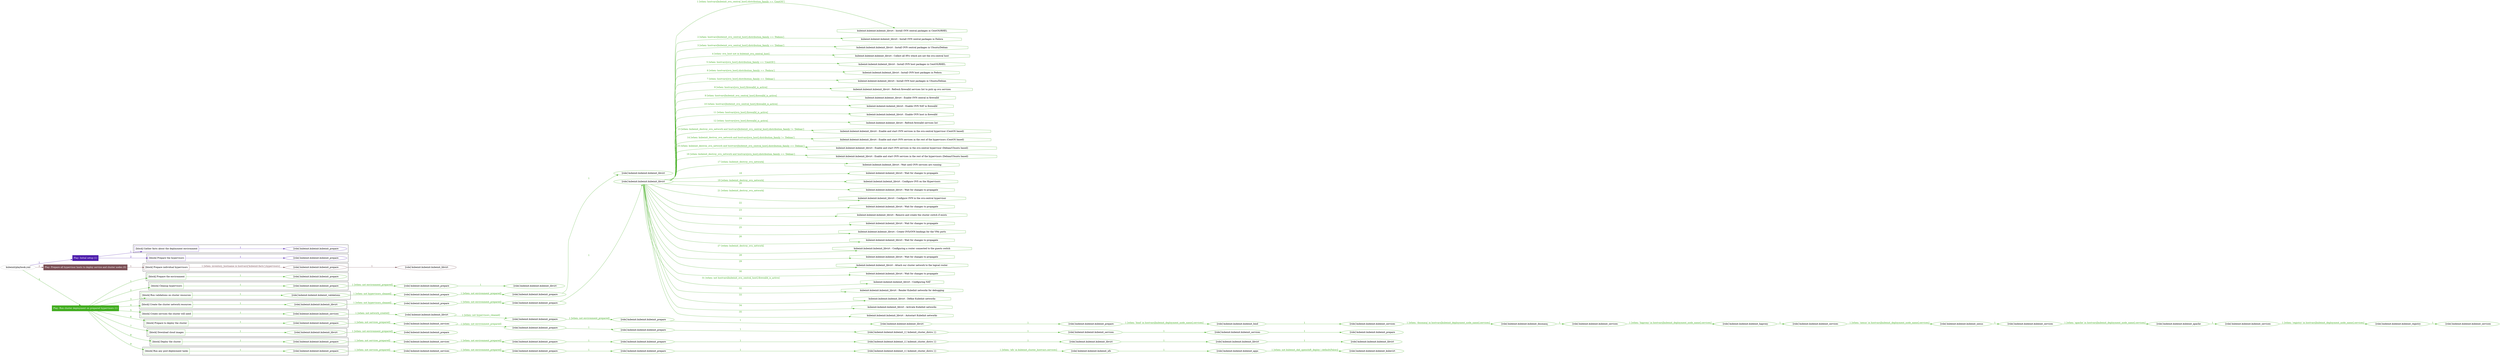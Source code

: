 digraph {
	graph [concentrate=true ordering=in rankdir=LR ratio=fill]
	edge [esep=5 sep=10]
	"kubeinit/playbook.yml" [id=root_node style=dotted]
	play_58e0f7f9 [label="Play: Initial setup (1)" color="#4f1fad" fontcolor="#ffffff" id=play_58e0f7f9 shape=box style=filled tooltip=localhost]
	"kubeinit/playbook.yml" -> play_58e0f7f9 [label="1 " color="#4f1fad" fontcolor="#4f1fad" id=edge_343c0558 labeltooltip="1 " tooltip="1 "]
	subgraph "kubeinit.kubeinit.kubeinit_prepare" {
		role_308b2959 [label="[role] kubeinit.kubeinit.kubeinit_prepare" color="#4f1fad" id=role_308b2959 tooltip="kubeinit.kubeinit.kubeinit_prepare"]
	}
	subgraph "kubeinit.kubeinit.kubeinit_prepare" {
		role_55b733e4 [label="[role] kubeinit.kubeinit.kubeinit_prepare" color="#4f1fad" id=role_55b733e4 tooltip="kubeinit.kubeinit.kubeinit_prepare"]
	}
	subgraph "Play: Initial setup (1)" {
		play_58e0f7f9 -> block_922cfc23 [label=1 color="#4f1fad" fontcolor="#4f1fad" id=edge_b8af3347 labeltooltip=1 tooltip=1]
		subgraph cluster_block_922cfc23 {
			block_922cfc23 [label="[block] Gather facts about the deployment environment" color="#4f1fad" id=block_922cfc23 labeltooltip="Gather facts about the deployment environment" shape=box tooltip="Gather facts about the deployment environment"]
			block_922cfc23 -> role_308b2959 [label="1 " color="#4f1fad" fontcolor="#4f1fad" id=edge_fdf98987 labeltooltip="1 " tooltip="1 "]
		}
		play_58e0f7f9 -> block_7ae44736 [label=2 color="#4f1fad" fontcolor="#4f1fad" id=edge_08e13beb labeltooltip=2 tooltip=2]
		subgraph cluster_block_7ae44736 {
			block_7ae44736 [label="[block] Prepare the hypervisors" color="#4f1fad" id=block_7ae44736 labeltooltip="Prepare the hypervisors" shape=box tooltip="Prepare the hypervisors"]
			block_7ae44736 -> role_55b733e4 [label="1 " color="#4f1fad" fontcolor="#4f1fad" id=edge_d8be09b0 labeltooltip="1 " tooltip="1 "]
		}
	}
	play_06e004c2 [label="Play: Prepare all hypervisor hosts to deploy service and cluster nodes (0)" color="#7c5056" fontcolor="#ffffff" id=play_06e004c2 shape=box style=filled tooltip="Play: Prepare all hypervisor hosts to deploy service and cluster nodes (0)"]
	"kubeinit/playbook.yml" -> play_06e004c2 [label="2 " color="#7c5056" fontcolor="#7c5056" id=edge_028a04b8 labeltooltip="2 " tooltip="2 "]
	subgraph "kubeinit.kubeinit.kubeinit_libvirt" {
		role_1824f7df [label="[role] kubeinit.kubeinit.kubeinit_libvirt" color="#7c5056" id=role_1824f7df tooltip="kubeinit.kubeinit.kubeinit_libvirt"]
	}
	subgraph "kubeinit.kubeinit.kubeinit_prepare" {
		role_82d2e7c2 [label="[role] kubeinit.kubeinit.kubeinit_prepare" color="#7c5056" id=role_82d2e7c2 tooltip="kubeinit.kubeinit.kubeinit_prepare"]
		role_82d2e7c2 -> role_1824f7df [label="1 " color="#7c5056" fontcolor="#7c5056" id=edge_7b58129d labeltooltip="1 " tooltip="1 "]
	}
	subgraph "Play: Prepare all hypervisor hosts to deploy service and cluster nodes (0)" {
		play_06e004c2 -> block_306108a2 [label=1 color="#7c5056" fontcolor="#7c5056" id=edge_a36c397c labeltooltip=1 tooltip=1]
		subgraph cluster_block_306108a2 {
			block_306108a2 [label="[block] Prepare individual hypervisors" color="#7c5056" id=block_306108a2 labeltooltip="Prepare individual hypervisors" shape=box tooltip="Prepare individual hypervisors"]
			block_306108a2 -> role_82d2e7c2 [label="1 [when: inventory_hostname in hostvars['kubeinit-facts'].hypervisors]" color="#7c5056" fontcolor="#7c5056" id=edge_4acfa9f0 labeltooltip="1 [when: inventory_hostname in hostvars['kubeinit-facts'].hypervisors]" tooltip="1 [when: inventory_hostname in hostvars['kubeinit-facts'].hypervisors]"]
		}
	}
	play_f2d92bb9 [label="Play: Run cluster deployment on prepared hypervisors (1)" color="#41ad1f" fontcolor="#ffffff" id=play_f2d92bb9 shape=box style=filled tooltip=localhost]
	"kubeinit/playbook.yml" -> play_f2d92bb9 [label="3 " color="#41ad1f" fontcolor="#41ad1f" id=edge_869463be labeltooltip="3 " tooltip="3 "]
	subgraph "kubeinit.kubeinit.kubeinit_prepare" {
		role_f6a52350 [label="[role] kubeinit.kubeinit.kubeinit_prepare" color="#41ad1f" id=role_f6a52350 tooltip="kubeinit.kubeinit.kubeinit_prepare"]
	}
	subgraph "kubeinit.kubeinit.kubeinit_libvirt" {
		role_f33b695d [label="[role] kubeinit.kubeinit.kubeinit_libvirt" color="#41ad1f" id=role_f33b695d tooltip="kubeinit.kubeinit.kubeinit_libvirt"]
	}
	subgraph "kubeinit.kubeinit.kubeinit_prepare" {
		role_274d7c47 [label="[role] kubeinit.kubeinit.kubeinit_prepare" color="#41ad1f" id=role_274d7c47 tooltip="kubeinit.kubeinit.kubeinit_prepare"]
		role_274d7c47 -> role_f33b695d [label="1 " color="#41ad1f" fontcolor="#41ad1f" id=edge_9515ed69 labeltooltip="1 " tooltip="1 "]
	}
	subgraph "kubeinit.kubeinit.kubeinit_prepare" {
		role_55a9172d [label="[role] kubeinit.kubeinit.kubeinit_prepare" color="#41ad1f" id=role_55a9172d tooltip="kubeinit.kubeinit.kubeinit_prepare"]
		role_55a9172d -> role_274d7c47 [label="1 [when: not environment_prepared]" color="#41ad1f" fontcolor="#41ad1f" id=edge_8b97a7e3 labeltooltip="1 [when: not environment_prepared]" tooltip="1 [when: not environment_prepared]"]
	}
	subgraph "kubeinit.kubeinit.kubeinit_libvirt" {
		role_116bd236 [label="[role] kubeinit.kubeinit.kubeinit_libvirt" color="#41ad1f" id=role_116bd236 tooltip="kubeinit.kubeinit.kubeinit_libvirt"]
	}
	subgraph "kubeinit.kubeinit.kubeinit_prepare" {
		role_fa1d78cd [label="[role] kubeinit.kubeinit.kubeinit_prepare" color="#41ad1f" id=role_fa1d78cd tooltip="kubeinit.kubeinit.kubeinit_prepare"]
		role_fa1d78cd -> role_116bd236 [label="1 " color="#41ad1f" fontcolor="#41ad1f" id=edge_d7941a27 labeltooltip="1 " tooltip="1 "]
	}
	subgraph "kubeinit.kubeinit.kubeinit_prepare" {
		role_8577173a [label="[role] kubeinit.kubeinit.kubeinit_prepare" color="#41ad1f" id=role_8577173a tooltip="kubeinit.kubeinit.kubeinit_prepare"]
		role_8577173a -> role_fa1d78cd [label="1 [when: not environment_prepared]" color="#41ad1f" fontcolor="#41ad1f" id=edge_a4c3245d labeltooltip="1 [when: not environment_prepared]" tooltip="1 [when: not environment_prepared]"]
	}
	subgraph "kubeinit.kubeinit.kubeinit_validations" {
		role_07c0ef82 [label="[role] kubeinit.kubeinit.kubeinit_validations" color="#41ad1f" id=role_07c0ef82 tooltip="kubeinit.kubeinit.kubeinit_validations"]
		role_07c0ef82 -> role_8577173a [label="1 [when: not hypervisors_cleaned]" color="#41ad1f" fontcolor="#41ad1f" id=edge_0e6fc0a2 labeltooltip="1 [when: not hypervisors_cleaned]" tooltip="1 [when: not hypervisors_cleaned]"]
	}
	subgraph "kubeinit.kubeinit.kubeinit_libvirt" {
		role_9f949f05 [label="[role] kubeinit.kubeinit.kubeinit_libvirt" color="#41ad1f" id=role_9f949f05 tooltip="kubeinit.kubeinit.kubeinit_libvirt"]
		task_8055f765 [label="kubeinit.kubeinit.kubeinit_libvirt : Install OVN central packages in CentOS/RHEL" color="#41ad1f" id=task_8055f765 shape=octagon tooltip="kubeinit.kubeinit.kubeinit_libvirt : Install OVN central packages in CentOS/RHEL"]
		role_9f949f05 -> task_8055f765 [label="1 [when: hostvars[kubeinit_ovn_central_host].distribution_family == 'CentOS']" color="#41ad1f" fontcolor="#41ad1f" id=edge_81449a9f labeltooltip="1 [when: hostvars[kubeinit_ovn_central_host].distribution_family == 'CentOS']" tooltip="1 [when: hostvars[kubeinit_ovn_central_host].distribution_family == 'CentOS']"]
		task_92a8c23f [label="kubeinit.kubeinit.kubeinit_libvirt : Install OVN central packages in Fedora" color="#41ad1f" id=task_92a8c23f shape=octagon tooltip="kubeinit.kubeinit.kubeinit_libvirt : Install OVN central packages in Fedora"]
		role_9f949f05 -> task_92a8c23f [label="2 [when: hostvars[kubeinit_ovn_central_host].distribution_family == 'Fedora']" color="#41ad1f" fontcolor="#41ad1f" id=edge_a1de557b labeltooltip="2 [when: hostvars[kubeinit_ovn_central_host].distribution_family == 'Fedora']" tooltip="2 [when: hostvars[kubeinit_ovn_central_host].distribution_family == 'Fedora']"]
		task_68c53f91 [label="kubeinit.kubeinit.kubeinit_libvirt : Install OVN central packages in Ubuntu/Debian" color="#41ad1f" id=task_68c53f91 shape=octagon tooltip="kubeinit.kubeinit.kubeinit_libvirt : Install OVN central packages in Ubuntu/Debian"]
		role_9f949f05 -> task_68c53f91 [label="3 [when: hostvars[kubeinit_ovn_central_host].distribution_family == 'Debian']" color="#41ad1f" fontcolor="#41ad1f" id=edge_c1f85c06 labeltooltip="3 [when: hostvars[kubeinit_ovn_central_host].distribution_family == 'Debian']" tooltip="3 [when: hostvars[kubeinit_ovn_central_host].distribution_family == 'Debian']"]
		task_d589080d [label="kubeinit.kubeinit.kubeinit_libvirt : Collect all HVs which are not the ovn-central host" color="#41ad1f" id=task_d589080d shape=octagon tooltip="kubeinit.kubeinit.kubeinit_libvirt : Collect all HVs which are not the ovn-central host"]
		role_9f949f05 -> task_d589080d [label="4 [when: ovn_host not in kubeinit_ovn_central_host]" color="#41ad1f" fontcolor="#41ad1f" id=edge_fb4eba11 labeltooltip="4 [when: ovn_host not in kubeinit_ovn_central_host]" tooltip="4 [when: ovn_host not in kubeinit_ovn_central_host]"]
		task_8665404d [label="kubeinit.kubeinit.kubeinit_libvirt : Install OVN host packages in CentOS/RHEL" color="#41ad1f" id=task_8665404d shape=octagon tooltip="kubeinit.kubeinit.kubeinit_libvirt : Install OVN host packages in CentOS/RHEL"]
		role_9f949f05 -> task_8665404d [label="5 [when: hostvars[ovn_host].distribution_family == 'CentOS']" color="#41ad1f" fontcolor="#41ad1f" id=edge_7987ecad labeltooltip="5 [when: hostvars[ovn_host].distribution_family == 'CentOS']" tooltip="5 [when: hostvars[ovn_host].distribution_family == 'CentOS']"]
		task_d51ed640 [label="kubeinit.kubeinit.kubeinit_libvirt : Install OVN host packages in Fedora" color="#41ad1f" id=task_d51ed640 shape=octagon tooltip="kubeinit.kubeinit.kubeinit_libvirt : Install OVN host packages in Fedora"]
		role_9f949f05 -> task_d51ed640 [label="6 [when: hostvars[ovn_host].distribution_family == 'Fedora']" color="#41ad1f" fontcolor="#41ad1f" id=edge_c22c1329 labeltooltip="6 [when: hostvars[ovn_host].distribution_family == 'Fedora']" tooltip="6 [when: hostvars[ovn_host].distribution_family == 'Fedora']"]
		task_ac88dc8a [label="kubeinit.kubeinit.kubeinit_libvirt : Install OVN host packages in Ubuntu/Debian" color="#41ad1f" id=task_ac88dc8a shape=octagon tooltip="kubeinit.kubeinit.kubeinit_libvirt : Install OVN host packages in Ubuntu/Debian"]
		role_9f949f05 -> task_ac88dc8a [label="7 [when: hostvars[ovn_host].distribution_family == 'Debian']" color="#41ad1f" fontcolor="#41ad1f" id=edge_d362a901 labeltooltip="7 [when: hostvars[ovn_host].distribution_family == 'Debian']" tooltip="7 [when: hostvars[ovn_host].distribution_family == 'Debian']"]
		task_975c17e4 [label="kubeinit.kubeinit.kubeinit_libvirt : Refresh firewalld services list to pick up ovn services" color="#41ad1f" id=task_975c17e4 shape=octagon tooltip="kubeinit.kubeinit.kubeinit_libvirt : Refresh firewalld services list to pick up ovn services"]
		role_9f949f05 -> task_975c17e4 [label="8 [when: hostvars[ovn_host].firewalld_is_active]" color="#41ad1f" fontcolor="#41ad1f" id=edge_ee90d10e labeltooltip="8 [when: hostvars[ovn_host].firewalld_is_active]" tooltip="8 [when: hostvars[ovn_host].firewalld_is_active]"]
		task_0c623b71 [label="kubeinit.kubeinit.kubeinit_libvirt : Enable OVN central in firewalld" color="#41ad1f" id=task_0c623b71 shape=octagon tooltip="kubeinit.kubeinit.kubeinit_libvirt : Enable OVN central in firewalld"]
		role_9f949f05 -> task_0c623b71 [label="9 [when: hostvars[kubeinit_ovn_central_host].firewalld_is_active]" color="#41ad1f" fontcolor="#41ad1f" id=edge_a7a247b3 labeltooltip="9 [when: hostvars[kubeinit_ovn_central_host].firewalld_is_active]" tooltip="9 [when: hostvars[kubeinit_ovn_central_host].firewalld_is_active]"]
		task_80a36a48 [label="kubeinit.kubeinit.kubeinit_libvirt : Enable OVN NAT in firewalld" color="#41ad1f" id=task_80a36a48 shape=octagon tooltip="kubeinit.kubeinit.kubeinit_libvirt : Enable OVN NAT in firewalld"]
		role_9f949f05 -> task_80a36a48 [label="10 [when: hostvars[kubeinit_ovn_central_host].firewalld_is_active]" color="#41ad1f" fontcolor="#41ad1f" id=edge_e34978f7 labeltooltip="10 [when: hostvars[kubeinit_ovn_central_host].firewalld_is_active]" tooltip="10 [when: hostvars[kubeinit_ovn_central_host].firewalld_is_active]"]
		task_70dcedd7 [label="kubeinit.kubeinit.kubeinit_libvirt : Enable OVN host in firewalld" color="#41ad1f" id=task_70dcedd7 shape=octagon tooltip="kubeinit.kubeinit.kubeinit_libvirt : Enable OVN host in firewalld"]
		role_9f949f05 -> task_70dcedd7 [label="11 [when: hostvars[ovn_host].firewalld_is_active]" color="#41ad1f" fontcolor="#41ad1f" id=edge_fa91e3d5 labeltooltip="11 [when: hostvars[ovn_host].firewalld_is_active]" tooltip="11 [when: hostvars[ovn_host].firewalld_is_active]"]
		task_c6ce3216 [label="kubeinit.kubeinit.kubeinit_libvirt : Refresh firewalld services list" color="#41ad1f" id=task_c6ce3216 shape=octagon tooltip="kubeinit.kubeinit.kubeinit_libvirt : Refresh firewalld services list"]
		role_9f949f05 -> task_c6ce3216 [label="12 [when: hostvars[ovn_host].firewalld_is_active]" color="#41ad1f" fontcolor="#41ad1f" id=edge_6c7ce752 labeltooltip="12 [when: hostvars[ovn_host].firewalld_is_active]" tooltip="12 [when: hostvars[ovn_host].firewalld_is_active]"]
		task_b5a217ab [label="kubeinit.kubeinit.kubeinit_libvirt : Enable and start OVN services in the ovn-central hypervisor (CentOS based)" color="#41ad1f" id=task_b5a217ab shape=octagon tooltip="kubeinit.kubeinit.kubeinit_libvirt : Enable and start OVN services in the ovn-central hypervisor (CentOS based)"]
		role_9f949f05 -> task_b5a217ab [label="13 [when: kubeinit_destroy_ovn_network and hostvars[kubeinit_ovn_central_host].distribution_family != 'Debian']" color="#41ad1f" fontcolor="#41ad1f" id=edge_257f59fb labeltooltip="13 [when: kubeinit_destroy_ovn_network and hostvars[kubeinit_ovn_central_host].distribution_family != 'Debian']" tooltip="13 [when: kubeinit_destroy_ovn_network and hostvars[kubeinit_ovn_central_host].distribution_family != 'Debian']"]
		task_e5b9be91 [label="kubeinit.kubeinit.kubeinit_libvirt : Enable and start OVN services in the rest of the hypervisors (CentOS based)" color="#41ad1f" id=task_e5b9be91 shape=octagon tooltip="kubeinit.kubeinit.kubeinit_libvirt : Enable and start OVN services in the rest of the hypervisors (CentOS based)"]
		role_9f949f05 -> task_e5b9be91 [label="14 [when: kubeinit_destroy_ovn_network and hostvars[ovn_host].distribution_family != 'Debian']" color="#41ad1f" fontcolor="#41ad1f" id=edge_dce594dd labeltooltip="14 [when: kubeinit_destroy_ovn_network and hostvars[ovn_host].distribution_family != 'Debian']" tooltip="14 [when: kubeinit_destroy_ovn_network and hostvars[ovn_host].distribution_family != 'Debian']"]
		task_bf878384 [label="kubeinit.kubeinit.kubeinit_libvirt : Enable and start OVN services in the ovn-central hypervisor (Debian/Ubuntu based)" color="#41ad1f" id=task_bf878384 shape=octagon tooltip="kubeinit.kubeinit.kubeinit_libvirt : Enable and start OVN services in the ovn-central hypervisor (Debian/Ubuntu based)"]
		role_9f949f05 -> task_bf878384 [label="15 [when: kubeinit_destroy_ovn_network and hostvars[kubeinit_ovn_central_host].distribution_family == 'Debian']" color="#41ad1f" fontcolor="#41ad1f" id=edge_af297d3a labeltooltip="15 [when: kubeinit_destroy_ovn_network and hostvars[kubeinit_ovn_central_host].distribution_family == 'Debian']" tooltip="15 [when: kubeinit_destroy_ovn_network and hostvars[kubeinit_ovn_central_host].distribution_family == 'Debian']"]
		task_a0a9bfa9 [label="kubeinit.kubeinit.kubeinit_libvirt : Enable and start OVN services in the rest of the hypervisors (Debian/Ubuntu based)" color="#41ad1f" id=task_a0a9bfa9 shape=octagon tooltip="kubeinit.kubeinit.kubeinit_libvirt : Enable and start OVN services in the rest of the hypervisors (Debian/Ubuntu based)"]
		role_9f949f05 -> task_a0a9bfa9 [label="16 [when: kubeinit_destroy_ovn_network and hostvars[ovn_host].distribution_family == 'Debian']" color="#41ad1f" fontcolor="#41ad1f" id=edge_8397255b labeltooltip="16 [when: kubeinit_destroy_ovn_network and hostvars[ovn_host].distribution_family == 'Debian']" tooltip="16 [when: kubeinit_destroy_ovn_network and hostvars[ovn_host].distribution_family == 'Debian']"]
		task_f3872fd4 [label="kubeinit.kubeinit.kubeinit_libvirt : Wait until OVN services are running" color="#41ad1f" id=task_f3872fd4 shape=octagon tooltip="kubeinit.kubeinit.kubeinit_libvirt : Wait until OVN services are running"]
		role_9f949f05 -> task_f3872fd4 [label="17 [when: kubeinit_destroy_ovn_network]" color="#41ad1f" fontcolor="#41ad1f" id=edge_94fcb188 labeltooltip="17 [when: kubeinit_destroy_ovn_network]" tooltip="17 [when: kubeinit_destroy_ovn_network]"]
		task_78eebff6 [label="kubeinit.kubeinit.kubeinit_libvirt : Wait for changes to propagate" color="#41ad1f" id=task_78eebff6 shape=octagon tooltip="kubeinit.kubeinit.kubeinit_libvirt : Wait for changes to propagate"]
		role_9f949f05 -> task_78eebff6 [label="18 " color="#41ad1f" fontcolor="#41ad1f" id=edge_adabcb6b labeltooltip="18 " tooltip="18 "]
		task_36c32035 [label="kubeinit.kubeinit.kubeinit_libvirt : Configure OVS on the Hypervisors" color="#41ad1f" id=task_36c32035 shape=octagon tooltip="kubeinit.kubeinit.kubeinit_libvirt : Configure OVS on the Hypervisors"]
		role_9f949f05 -> task_36c32035 [label="19 [when: kubeinit_destroy_ovn_network]" color="#41ad1f" fontcolor="#41ad1f" id=edge_d75442e7 labeltooltip="19 [when: kubeinit_destroy_ovn_network]" tooltip="19 [when: kubeinit_destroy_ovn_network]"]
		task_1f035c03 [label="kubeinit.kubeinit.kubeinit_libvirt : Wait for changes to propagate" color="#41ad1f" id=task_1f035c03 shape=octagon tooltip="kubeinit.kubeinit.kubeinit_libvirt : Wait for changes to propagate"]
		role_9f949f05 -> task_1f035c03 [label="20 " color="#41ad1f" fontcolor="#41ad1f" id=edge_64386aed labeltooltip="20 " tooltip="20 "]
		task_d208f94a [label="kubeinit.kubeinit.kubeinit_libvirt : Configure OVN in the ovn-central hypervisor" color="#41ad1f" id=task_d208f94a shape=octagon tooltip="kubeinit.kubeinit.kubeinit_libvirt : Configure OVN in the ovn-central hypervisor"]
		role_9f949f05 -> task_d208f94a [label="21 [when: kubeinit_destroy_ovn_network]" color="#41ad1f" fontcolor="#41ad1f" id=edge_639b69de labeltooltip="21 [when: kubeinit_destroy_ovn_network]" tooltip="21 [when: kubeinit_destroy_ovn_network]"]
		task_c1086ed6 [label="kubeinit.kubeinit.kubeinit_libvirt : Wait for changes to propagate" color="#41ad1f" id=task_c1086ed6 shape=octagon tooltip="kubeinit.kubeinit.kubeinit_libvirt : Wait for changes to propagate"]
		role_9f949f05 -> task_c1086ed6 [label="22 " color="#41ad1f" fontcolor="#41ad1f" id=edge_b1241d31 labeltooltip="22 " tooltip="22 "]
		task_5a15d32f [label="kubeinit.kubeinit.kubeinit_libvirt : Remove and create the cluster switch if exists" color="#41ad1f" id=task_5a15d32f shape=octagon tooltip="kubeinit.kubeinit.kubeinit_libvirt : Remove and create the cluster switch if exists"]
		role_9f949f05 -> task_5a15d32f [label="23 " color="#41ad1f" fontcolor="#41ad1f" id=edge_dde10018 labeltooltip="23 " tooltip="23 "]
		task_8bece860 [label="kubeinit.kubeinit.kubeinit_libvirt : Wait for changes to propagate" color="#41ad1f" id=task_8bece860 shape=octagon tooltip="kubeinit.kubeinit.kubeinit_libvirt : Wait for changes to propagate"]
		role_9f949f05 -> task_8bece860 [label="24 " color="#41ad1f" fontcolor="#41ad1f" id=edge_3a768591 labeltooltip="24 " tooltip="24 "]
		task_c8927ed5 [label="kubeinit.kubeinit.kubeinit_libvirt : Create OVS/OVN bindings for the VMs ports" color="#41ad1f" id=task_c8927ed5 shape=octagon tooltip="kubeinit.kubeinit.kubeinit_libvirt : Create OVS/OVN bindings for the VMs ports"]
		role_9f949f05 -> task_c8927ed5 [label="25 " color="#41ad1f" fontcolor="#41ad1f" id=edge_fc84c7ea labeltooltip="25 " tooltip="25 "]
		task_6be99f2b [label="kubeinit.kubeinit.kubeinit_libvirt : Wait for changes to propagate" color="#41ad1f" id=task_6be99f2b shape=octagon tooltip="kubeinit.kubeinit.kubeinit_libvirt : Wait for changes to propagate"]
		role_9f949f05 -> task_6be99f2b [label="26 " color="#41ad1f" fontcolor="#41ad1f" id=edge_176b8304 labeltooltip="26 " tooltip="26 "]
		task_8b9fe5c2 [label="kubeinit.kubeinit.kubeinit_libvirt : Configuring a router connected to the guests switch" color="#41ad1f" id=task_8b9fe5c2 shape=octagon tooltip="kubeinit.kubeinit.kubeinit_libvirt : Configuring a router connected to the guests switch"]
		role_9f949f05 -> task_8b9fe5c2 [label="27 [when: kubeinit_destroy_ovn_network]" color="#41ad1f" fontcolor="#41ad1f" id=edge_fb36fa51 labeltooltip="27 [when: kubeinit_destroy_ovn_network]" tooltip="27 [when: kubeinit_destroy_ovn_network]"]
		task_6a45fbd7 [label="kubeinit.kubeinit.kubeinit_libvirt : Wait for changes to propagate" color="#41ad1f" id=task_6a45fbd7 shape=octagon tooltip="kubeinit.kubeinit.kubeinit_libvirt : Wait for changes to propagate"]
		role_9f949f05 -> task_6a45fbd7 [label="28 " color="#41ad1f" fontcolor="#41ad1f" id=edge_aaabf39b labeltooltip="28 " tooltip="28 "]
		task_17bebbee [label="kubeinit.kubeinit.kubeinit_libvirt : Attach our cluster network to the logical router" color="#41ad1f" id=task_17bebbee shape=octagon tooltip="kubeinit.kubeinit.kubeinit_libvirt : Attach our cluster network to the logical router"]
		role_9f949f05 -> task_17bebbee [label="29 " color="#41ad1f" fontcolor="#41ad1f" id=edge_930c802b labeltooltip="29 " tooltip="29 "]
		task_fda224b8 [label="kubeinit.kubeinit.kubeinit_libvirt : Wait for changes to propagate" color="#41ad1f" id=task_fda224b8 shape=octagon tooltip="kubeinit.kubeinit.kubeinit_libvirt : Wait for changes to propagate"]
		role_9f949f05 -> task_fda224b8 [label="30 " color="#41ad1f" fontcolor="#41ad1f" id=edge_bd03bdba labeltooltip="30 " tooltip="30 "]
		task_4887bdef [label="kubeinit.kubeinit.kubeinit_libvirt : Configuring NAT" color="#41ad1f" id=task_4887bdef shape=octagon tooltip="kubeinit.kubeinit.kubeinit_libvirt : Configuring NAT"]
		role_9f949f05 -> task_4887bdef [label="31 [when: not hostvars[kubeinit_ovn_central_host].firewalld_is_active]" color="#41ad1f" fontcolor="#41ad1f" id=edge_96c7f5d4 labeltooltip="31 [when: not hostvars[kubeinit_ovn_central_host].firewalld_is_active]" tooltip="31 [when: not hostvars[kubeinit_ovn_central_host].firewalld_is_active]"]
		task_b5d0f7ef [label="kubeinit.kubeinit.kubeinit_libvirt : Render KubeInit networks for debugging" color="#41ad1f" id=task_b5d0f7ef shape=octagon tooltip="kubeinit.kubeinit.kubeinit_libvirt : Render KubeInit networks for debugging"]
		role_9f949f05 -> task_b5d0f7ef [label="32 " color="#41ad1f" fontcolor="#41ad1f" id=edge_6939fe9c labeltooltip="32 " tooltip="32 "]
		task_c5dae9ca [label="kubeinit.kubeinit.kubeinit_libvirt : Define KubeInit networks" color="#41ad1f" id=task_c5dae9ca shape=octagon tooltip="kubeinit.kubeinit.kubeinit_libvirt : Define KubeInit networks"]
		role_9f949f05 -> task_c5dae9ca [label="33 " color="#41ad1f" fontcolor="#41ad1f" id=edge_0bf27eaf labeltooltip="33 " tooltip="33 "]
		task_660da25f [label="kubeinit.kubeinit.kubeinit_libvirt : Activate KubeInit networks" color="#41ad1f" id=task_660da25f shape=octagon tooltip="kubeinit.kubeinit.kubeinit_libvirt : Activate KubeInit networks"]
		role_9f949f05 -> task_660da25f [label="34 " color="#41ad1f" fontcolor="#41ad1f" id=edge_65f5f972 labeltooltip="34 " tooltip="34 "]
		task_296e7c8b [label="kubeinit.kubeinit.kubeinit_libvirt : Autostart KubeInit networks" color="#41ad1f" id=task_296e7c8b shape=octagon tooltip="kubeinit.kubeinit.kubeinit_libvirt : Autostart KubeInit networks"]
		role_9f949f05 -> task_296e7c8b [label="35 " color="#41ad1f" fontcolor="#41ad1f" id=edge_828d5a0f labeltooltip="35 " tooltip="35 "]
	}
	subgraph "kubeinit.kubeinit.kubeinit_prepare" {
		role_2a351e4e [label="[role] kubeinit.kubeinit.kubeinit_prepare" color="#41ad1f" id=role_2a351e4e tooltip="kubeinit.kubeinit.kubeinit_prepare"]
		role_2a351e4e -> role_9f949f05 [label="1 " color="#41ad1f" fontcolor="#41ad1f" id=edge_0e1eb13d labeltooltip="1 " tooltip="1 "]
	}
	subgraph "kubeinit.kubeinit.kubeinit_prepare" {
		role_ea38c03e [label="[role] kubeinit.kubeinit.kubeinit_prepare" color="#41ad1f" id=role_ea38c03e tooltip="kubeinit.kubeinit.kubeinit_prepare"]
		role_ea38c03e -> role_2a351e4e [label="1 [when: not environment_prepared]" color="#41ad1f" fontcolor="#41ad1f" id=edge_9ee6973b labeltooltip="1 [when: not environment_prepared]" tooltip="1 [when: not environment_prepared]"]
	}
	subgraph "kubeinit.kubeinit.kubeinit_libvirt" {
		role_f681e537 [label="[role] kubeinit.kubeinit.kubeinit_libvirt" color="#41ad1f" id=role_f681e537 tooltip="kubeinit.kubeinit.kubeinit_libvirt"]
		role_f681e537 -> role_ea38c03e [label="1 [when: not hypervisors_cleaned]" color="#41ad1f" fontcolor="#41ad1f" id=edge_5521b4e5 labeltooltip="1 [when: not hypervisors_cleaned]" tooltip="1 [when: not hypervisors_cleaned]"]
	}
	subgraph "kubeinit.kubeinit.kubeinit_services" {
		role_5e12b522 [label="[role] kubeinit.kubeinit.kubeinit_services" color="#41ad1f" id=role_5e12b522 tooltip="kubeinit.kubeinit.kubeinit_services"]
	}
	subgraph "kubeinit.kubeinit.kubeinit_registry" {
		role_75bfb3ed [label="[role] kubeinit.kubeinit.kubeinit_registry" color="#41ad1f" id=role_75bfb3ed tooltip="kubeinit.kubeinit.kubeinit_registry"]
		role_75bfb3ed -> role_5e12b522 [label="1 " color="#41ad1f" fontcolor="#41ad1f" id=edge_511aae56 labeltooltip="1 " tooltip="1 "]
	}
	subgraph "kubeinit.kubeinit.kubeinit_services" {
		role_595b1a9e [label="[role] kubeinit.kubeinit.kubeinit_services" color="#41ad1f" id=role_595b1a9e tooltip="kubeinit.kubeinit.kubeinit_services"]
		role_595b1a9e -> role_75bfb3ed [label="1 [when: 'registry' in hostvars[kubeinit_deployment_node_name].services]" color="#41ad1f" fontcolor="#41ad1f" id=edge_f861c497 labeltooltip="1 [when: 'registry' in hostvars[kubeinit_deployment_node_name].services]" tooltip="1 [when: 'registry' in hostvars[kubeinit_deployment_node_name].services]"]
	}
	subgraph "kubeinit.kubeinit.kubeinit_apache" {
		role_b7b29ed9 [label="[role] kubeinit.kubeinit.kubeinit_apache" color="#41ad1f" id=role_b7b29ed9 tooltip="kubeinit.kubeinit.kubeinit_apache"]
		role_b7b29ed9 -> role_595b1a9e [label="1 " color="#41ad1f" fontcolor="#41ad1f" id=edge_8676b9ce labeltooltip="1 " tooltip="1 "]
	}
	subgraph "kubeinit.kubeinit.kubeinit_services" {
		role_29f171cd [label="[role] kubeinit.kubeinit.kubeinit_services" color="#41ad1f" id=role_29f171cd tooltip="kubeinit.kubeinit.kubeinit_services"]
		role_29f171cd -> role_b7b29ed9 [label="1 [when: 'apache' in hostvars[kubeinit_deployment_node_name].services]" color="#41ad1f" fontcolor="#41ad1f" id=edge_382f9f2d labeltooltip="1 [when: 'apache' in hostvars[kubeinit_deployment_node_name].services]" tooltip="1 [when: 'apache' in hostvars[kubeinit_deployment_node_name].services]"]
	}
	subgraph "kubeinit.kubeinit.kubeinit_nexus" {
		role_e183494e [label="[role] kubeinit.kubeinit.kubeinit_nexus" color="#41ad1f" id=role_e183494e tooltip="kubeinit.kubeinit.kubeinit_nexus"]
		role_e183494e -> role_29f171cd [label="1 " color="#41ad1f" fontcolor="#41ad1f" id=edge_477f9cdc labeltooltip="1 " tooltip="1 "]
	}
	subgraph "kubeinit.kubeinit.kubeinit_services" {
		role_031e057c [label="[role] kubeinit.kubeinit.kubeinit_services" color="#41ad1f" id=role_031e057c tooltip="kubeinit.kubeinit.kubeinit_services"]
		role_031e057c -> role_e183494e [label="1 [when: 'nexus' in hostvars[kubeinit_deployment_node_name].services]" color="#41ad1f" fontcolor="#41ad1f" id=edge_1b2bbe33 labeltooltip="1 [when: 'nexus' in hostvars[kubeinit_deployment_node_name].services]" tooltip="1 [when: 'nexus' in hostvars[kubeinit_deployment_node_name].services]"]
	}
	subgraph "kubeinit.kubeinit.kubeinit_haproxy" {
		role_d3b71f97 [label="[role] kubeinit.kubeinit.kubeinit_haproxy" color="#41ad1f" id=role_d3b71f97 tooltip="kubeinit.kubeinit.kubeinit_haproxy"]
		role_d3b71f97 -> role_031e057c [label="1 " color="#41ad1f" fontcolor="#41ad1f" id=edge_64e5c115 labeltooltip="1 " tooltip="1 "]
	}
	subgraph "kubeinit.kubeinit.kubeinit_services" {
		role_fb3a79da [label="[role] kubeinit.kubeinit.kubeinit_services" color="#41ad1f" id=role_fb3a79da tooltip="kubeinit.kubeinit.kubeinit_services"]
		role_fb3a79da -> role_d3b71f97 [label="1 [when: 'haproxy' in hostvars[kubeinit_deployment_node_name].services]" color="#41ad1f" fontcolor="#41ad1f" id=edge_0229f06f labeltooltip="1 [when: 'haproxy' in hostvars[kubeinit_deployment_node_name].services]" tooltip="1 [when: 'haproxy' in hostvars[kubeinit_deployment_node_name].services]"]
	}
	subgraph "kubeinit.kubeinit.kubeinit_dnsmasq" {
		role_72b396c4 [label="[role] kubeinit.kubeinit.kubeinit_dnsmasq" color="#41ad1f" id=role_72b396c4 tooltip="kubeinit.kubeinit.kubeinit_dnsmasq"]
		role_72b396c4 -> role_fb3a79da [label="1 " color="#41ad1f" fontcolor="#41ad1f" id=edge_02fccad8 labeltooltip="1 " tooltip="1 "]
	}
	subgraph "kubeinit.kubeinit.kubeinit_services" {
		role_8f9e2781 [label="[role] kubeinit.kubeinit.kubeinit_services" color="#41ad1f" id=role_8f9e2781 tooltip="kubeinit.kubeinit.kubeinit_services"]
		role_8f9e2781 -> role_72b396c4 [label="1 [when: 'dnsmasq' in hostvars[kubeinit_deployment_node_name].services]" color="#41ad1f" fontcolor="#41ad1f" id=edge_d2fe9500 labeltooltip="1 [when: 'dnsmasq' in hostvars[kubeinit_deployment_node_name].services]" tooltip="1 [when: 'dnsmasq' in hostvars[kubeinit_deployment_node_name].services]"]
	}
	subgraph "kubeinit.kubeinit.kubeinit_bind" {
		role_e4765385 [label="[role] kubeinit.kubeinit.kubeinit_bind" color="#41ad1f" id=role_e4765385 tooltip="kubeinit.kubeinit.kubeinit_bind"]
		role_e4765385 -> role_8f9e2781 [label="1 " color="#41ad1f" fontcolor="#41ad1f" id=edge_f1026812 labeltooltip="1 " tooltip="1 "]
	}
	subgraph "kubeinit.kubeinit.kubeinit_prepare" {
		role_a192b0c6 [label="[role] kubeinit.kubeinit.kubeinit_prepare" color="#41ad1f" id=role_a192b0c6 tooltip="kubeinit.kubeinit.kubeinit_prepare"]
		role_a192b0c6 -> role_e4765385 [label="1 [when: 'bind' in hostvars[kubeinit_deployment_node_name].services]" color="#41ad1f" fontcolor="#41ad1f" id=edge_8899405b labeltooltip="1 [when: 'bind' in hostvars[kubeinit_deployment_node_name].services]" tooltip="1 [when: 'bind' in hostvars[kubeinit_deployment_node_name].services]"]
	}
	subgraph "kubeinit.kubeinit.kubeinit_libvirt" {
		role_a3d23d23 [label="[role] kubeinit.kubeinit.kubeinit_libvirt" color="#41ad1f" id=role_a3d23d23 tooltip="kubeinit.kubeinit.kubeinit_libvirt"]
		role_a3d23d23 -> role_a192b0c6 [label="1 " color="#41ad1f" fontcolor="#41ad1f" id=edge_0e63b49a labeltooltip="1 " tooltip="1 "]
	}
	subgraph "kubeinit.kubeinit.kubeinit_prepare" {
		role_3f0b8b11 [label="[role] kubeinit.kubeinit.kubeinit_prepare" color="#41ad1f" id=role_3f0b8b11 tooltip="kubeinit.kubeinit.kubeinit_prepare"]
		role_3f0b8b11 -> role_a3d23d23 [label="1 " color="#41ad1f" fontcolor="#41ad1f" id=edge_79197bb1 labeltooltip="1 " tooltip="1 "]
	}
	subgraph "kubeinit.kubeinit.kubeinit_prepare" {
		role_546befdb [label="[role] kubeinit.kubeinit.kubeinit_prepare" color="#41ad1f" id=role_546befdb tooltip="kubeinit.kubeinit.kubeinit_prepare"]
		role_546befdb -> role_3f0b8b11 [label="1 [when: not environment_prepared]" color="#41ad1f" fontcolor="#41ad1f" id=edge_6b9225bf labeltooltip="1 [when: not environment_prepared]" tooltip="1 [when: not environment_prepared]"]
	}
	subgraph "kubeinit.kubeinit.kubeinit_libvirt" {
		role_34d5dbf5 [label="[role] kubeinit.kubeinit.kubeinit_libvirt" color="#41ad1f" id=role_34d5dbf5 tooltip="kubeinit.kubeinit.kubeinit_libvirt"]
		role_34d5dbf5 -> role_546befdb [label="1 [when: not hypervisors_cleaned]" color="#41ad1f" fontcolor="#41ad1f" id=edge_a98d0096 labeltooltip="1 [when: not hypervisors_cleaned]" tooltip="1 [when: not hypervisors_cleaned]"]
	}
	subgraph "kubeinit.kubeinit.kubeinit_services" {
		role_22930995 [label="[role] kubeinit.kubeinit.kubeinit_services" color="#41ad1f" id=role_22930995 tooltip="kubeinit.kubeinit.kubeinit_services"]
		role_22930995 -> role_34d5dbf5 [label="1 [when: not network_created]" color="#41ad1f" fontcolor="#41ad1f" id=edge_22d8fc31 labeltooltip="1 [when: not network_created]" tooltip="1 [when: not network_created]"]
	}
	subgraph "kubeinit.kubeinit.kubeinit_prepare" {
		role_761e9c1a [label="[role] kubeinit.kubeinit.kubeinit_prepare" color="#41ad1f" id=role_761e9c1a tooltip="kubeinit.kubeinit.kubeinit_prepare"]
	}
	subgraph "kubeinit.kubeinit.kubeinit_services" {
		role_5911d553 [label="[role] kubeinit.kubeinit.kubeinit_services" color="#41ad1f" id=role_5911d553 tooltip="kubeinit.kubeinit.kubeinit_services"]
		role_5911d553 -> role_761e9c1a [label="1 " color="#41ad1f" fontcolor="#41ad1f" id=edge_9c201dcc labeltooltip="1 " tooltip="1 "]
	}
	subgraph "kubeinit.kubeinit.kubeinit_services" {
		role_d6d64a81 [label="[role] kubeinit.kubeinit.kubeinit_services" color="#41ad1f" id=role_d6d64a81 tooltip="kubeinit.kubeinit.kubeinit_services"]
		role_d6d64a81 -> role_5911d553 [label="1 " color="#41ad1f" fontcolor="#41ad1f" id=edge_fee8a9bb labeltooltip="1 " tooltip="1 "]
	}
	subgraph "kubeinit.kubeinit.kubeinit_{{ kubeinit_cluster_distro }}" {
		role_6c16033f [label="[role] kubeinit.kubeinit.kubeinit_{{ kubeinit_cluster_distro }}" color="#41ad1f" id=role_6c16033f tooltip="kubeinit.kubeinit.kubeinit_{{ kubeinit_cluster_distro }}"]
		role_6c16033f -> role_d6d64a81 [label="1 " color="#41ad1f" fontcolor="#41ad1f" id=edge_ce7115f8 labeltooltip="1 " tooltip="1 "]
	}
	subgraph "kubeinit.kubeinit.kubeinit_prepare" {
		role_468238f8 [label="[role] kubeinit.kubeinit.kubeinit_prepare" color="#41ad1f" id=role_468238f8 tooltip="kubeinit.kubeinit.kubeinit_prepare"]
		role_468238f8 -> role_6c16033f [label="1 " color="#41ad1f" fontcolor="#41ad1f" id=edge_c8781411 labeltooltip="1 " tooltip="1 "]
	}
	subgraph "kubeinit.kubeinit.kubeinit_prepare" {
		role_d1b0d7a9 [label="[role] kubeinit.kubeinit.kubeinit_prepare" color="#41ad1f" id=role_d1b0d7a9 tooltip="kubeinit.kubeinit.kubeinit_prepare"]
		role_d1b0d7a9 -> role_468238f8 [label="1 " color="#41ad1f" fontcolor="#41ad1f" id=edge_8b02a104 labeltooltip="1 " tooltip="1 "]
	}
	subgraph "kubeinit.kubeinit.kubeinit_services" {
		role_ca790749 [label="[role] kubeinit.kubeinit.kubeinit_services" color="#41ad1f" id=role_ca790749 tooltip="kubeinit.kubeinit.kubeinit_services"]
		role_ca790749 -> role_d1b0d7a9 [label="1 [when: not environment_prepared]" color="#41ad1f" fontcolor="#41ad1f" id=edge_0efa4002 labeltooltip="1 [when: not environment_prepared]" tooltip="1 [when: not environment_prepared]"]
	}
	subgraph "kubeinit.kubeinit.kubeinit_prepare" {
		role_508edeca [label="[role] kubeinit.kubeinit.kubeinit_prepare" color="#41ad1f" id=role_508edeca tooltip="kubeinit.kubeinit.kubeinit_prepare"]
		role_508edeca -> role_ca790749 [label="1 [when: not services_prepared]" color="#41ad1f" fontcolor="#41ad1f" id=edge_8e441ff5 labeltooltip="1 [when: not services_prepared]" tooltip="1 [when: not services_prepared]"]
	}
	subgraph "kubeinit.kubeinit.kubeinit_prepare" {
		role_6e58e3c7 [label="[role] kubeinit.kubeinit.kubeinit_prepare" color="#41ad1f" id=role_6e58e3c7 tooltip="kubeinit.kubeinit.kubeinit_prepare"]
	}
	subgraph "kubeinit.kubeinit.kubeinit_libvirt" {
		role_75baea59 [label="[role] kubeinit.kubeinit.kubeinit_libvirt" color="#41ad1f" id=role_75baea59 tooltip="kubeinit.kubeinit.kubeinit_libvirt"]
		role_75baea59 -> role_6e58e3c7 [label="1 [when: not environment_prepared]" color="#41ad1f" fontcolor="#41ad1f" id=edge_b13e16d8 labeltooltip="1 [when: not environment_prepared]" tooltip="1 [when: not environment_prepared]"]
	}
	subgraph "kubeinit.kubeinit.kubeinit_libvirt" {
		role_01f11da0 [label="[role] kubeinit.kubeinit.kubeinit_libvirt" color="#41ad1f" id=role_01f11da0 tooltip="kubeinit.kubeinit.kubeinit_libvirt"]
	}
	subgraph "kubeinit.kubeinit.kubeinit_libvirt" {
		role_3ac083fa [label="[role] kubeinit.kubeinit.kubeinit_libvirt" color="#41ad1f" id=role_3ac083fa tooltip="kubeinit.kubeinit.kubeinit_libvirt"]
		role_3ac083fa -> role_01f11da0 [label="1 " color="#41ad1f" fontcolor="#41ad1f" id=edge_d2c61357 labeltooltip="1 " tooltip="1 "]
	}
	subgraph "kubeinit.kubeinit.kubeinit_libvirt" {
		role_54684f9c [label="[role] kubeinit.kubeinit.kubeinit_libvirt" color="#41ad1f" id=role_54684f9c tooltip="kubeinit.kubeinit.kubeinit_libvirt"]
		role_54684f9c -> role_3ac083fa [label="1 " color="#41ad1f" fontcolor="#41ad1f" id=edge_864b15ff labeltooltip="1 " tooltip="1 "]
	}
	subgraph "kubeinit.kubeinit.kubeinit_{{ kubeinit_cluster_distro }}" {
		role_a5076b69 [label="[role] kubeinit.kubeinit.kubeinit_{{ kubeinit_cluster_distro }}" color="#41ad1f" id=role_a5076b69 tooltip="kubeinit.kubeinit.kubeinit_{{ kubeinit_cluster_distro }}"]
		role_a5076b69 -> role_54684f9c [label="1 " color="#41ad1f" fontcolor="#41ad1f" id=edge_13caca39 labeltooltip="1 " tooltip="1 "]
	}
	subgraph "kubeinit.kubeinit.kubeinit_prepare" {
		role_9187015a [label="[role] kubeinit.kubeinit.kubeinit_prepare" color="#41ad1f" id=role_9187015a tooltip="kubeinit.kubeinit.kubeinit_prepare"]
		role_9187015a -> role_a5076b69 [label="1 " color="#41ad1f" fontcolor="#41ad1f" id=edge_088e4006 labeltooltip="1 " tooltip="1 "]
	}
	subgraph "kubeinit.kubeinit.kubeinit_prepare" {
		role_a7acca53 [label="[role] kubeinit.kubeinit.kubeinit_prepare" color="#41ad1f" id=role_a7acca53 tooltip="kubeinit.kubeinit.kubeinit_prepare"]
		role_a7acca53 -> role_9187015a [label="1 " color="#41ad1f" fontcolor="#41ad1f" id=edge_cdbb937b labeltooltip="1 " tooltip="1 "]
	}
	subgraph "kubeinit.kubeinit.kubeinit_services" {
		role_317640a6 [label="[role] kubeinit.kubeinit.kubeinit_services" color="#41ad1f" id=role_317640a6 tooltip="kubeinit.kubeinit.kubeinit_services"]
		role_317640a6 -> role_a7acca53 [label="1 [when: not environment_prepared]" color="#41ad1f" fontcolor="#41ad1f" id=edge_5999a3f4 labeltooltip="1 [when: not environment_prepared]" tooltip="1 [when: not environment_prepared]"]
	}
	subgraph "kubeinit.kubeinit.kubeinit_prepare" {
		role_19e8aa43 [label="[role] kubeinit.kubeinit.kubeinit_prepare" color="#41ad1f" id=role_19e8aa43 tooltip="kubeinit.kubeinit.kubeinit_prepare"]
		role_19e8aa43 -> role_317640a6 [label="1 [when: not services_prepared]" color="#41ad1f" fontcolor="#41ad1f" id=edge_91ad1529 labeltooltip="1 [when: not services_prepared]" tooltip="1 [when: not services_prepared]"]
	}
	subgraph "kubeinit.kubeinit.kubeinit_kubevirt" {
		role_60004cfd [label="[role] kubeinit.kubeinit.kubeinit_kubevirt" color="#41ad1f" id=role_60004cfd tooltip="kubeinit.kubeinit.kubeinit_kubevirt"]
	}
	subgraph "kubeinit.kubeinit.kubeinit_apps" {
		role_a1149e67 [label="[role] kubeinit.kubeinit.kubeinit_apps" color="#41ad1f" id=role_a1149e67 tooltip="kubeinit.kubeinit.kubeinit_apps"]
		role_a1149e67 -> role_60004cfd [label="1 [when: not kubeinit_okd_openshift_deploy | default(False)]" color="#41ad1f" fontcolor="#41ad1f" id=edge_4bbe41f6 labeltooltip="1 [when: not kubeinit_okd_openshift_deploy | default(False)]" tooltip="1 [when: not kubeinit_okd_openshift_deploy | default(False)]"]
	}
	subgraph "kubeinit.kubeinit.kubeinit_nfs" {
		role_70163e25 [label="[role] kubeinit.kubeinit.kubeinit_nfs" color="#41ad1f" id=role_70163e25 tooltip="kubeinit.kubeinit.kubeinit_nfs"]
		role_70163e25 -> role_a1149e67 [label="1 " color="#41ad1f" fontcolor="#41ad1f" id=edge_2c429d4f labeltooltip="1 " tooltip="1 "]
	}
	subgraph "kubeinit.kubeinit.kubeinit_{{ kubeinit_cluster_distro }}" {
		role_463a5856 [label="[role] kubeinit.kubeinit.kubeinit_{{ kubeinit_cluster_distro }}" color="#41ad1f" id=role_463a5856 tooltip="kubeinit.kubeinit.kubeinit_{{ kubeinit_cluster_distro }}"]
		role_463a5856 -> role_70163e25 [label="1 [when: 'nfs' in kubeinit_cluster_hostvars.services]" color="#41ad1f" fontcolor="#41ad1f" id=edge_8d1d791b labeltooltip="1 [when: 'nfs' in kubeinit_cluster_hostvars.services]" tooltip="1 [when: 'nfs' in kubeinit_cluster_hostvars.services]"]
	}
	subgraph "kubeinit.kubeinit.kubeinit_prepare" {
		role_1b3448c5 [label="[role] kubeinit.kubeinit.kubeinit_prepare" color="#41ad1f" id=role_1b3448c5 tooltip="kubeinit.kubeinit.kubeinit_prepare"]
		role_1b3448c5 -> role_463a5856 [label="1 " color="#41ad1f" fontcolor="#41ad1f" id=edge_010b9b0a labeltooltip="1 " tooltip="1 "]
	}
	subgraph "kubeinit.kubeinit.kubeinit_prepare" {
		role_f32d352b [label="[role] kubeinit.kubeinit.kubeinit_prepare" color="#41ad1f" id=role_f32d352b tooltip="kubeinit.kubeinit.kubeinit_prepare"]
		role_f32d352b -> role_1b3448c5 [label="1 " color="#41ad1f" fontcolor="#41ad1f" id=edge_449a246c labeltooltip="1 " tooltip="1 "]
	}
	subgraph "kubeinit.kubeinit.kubeinit_services" {
		role_039ab9c4 [label="[role] kubeinit.kubeinit.kubeinit_services" color="#41ad1f" id=role_039ab9c4 tooltip="kubeinit.kubeinit.kubeinit_services"]
		role_039ab9c4 -> role_f32d352b [label="1 [when: not environment_prepared]" color="#41ad1f" fontcolor="#41ad1f" id=edge_6184072d labeltooltip="1 [when: not environment_prepared]" tooltip="1 [when: not environment_prepared]"]
	}
	subgraph "kubeinit.kubeinit.kubeinit_prepare" {
		role_a139700b [label="[role] kubeinit.kubeinit.kubeinit_prepare" color="#41ad1f" id=role_a139700b tooltip="kubeinit.kubeinit.kubeinit_prepare"]
		role_a139700b -> role_039ab9c4 [label="1 [when: not services_prepared]" color="#41ad1f" fontcolor="#41ad1f" id=edge_35851088 labeltooltip="1 [when: not services_prepared]" tooltip="1 [when: not services_prepared]"]
	}
	subgraph "Play: Run cluster deployment on prepared hypervisors (1)" {
		play_f2d92bb9 -> block_4c9a303b [label=1 color="#41ad1f" fontcolor="#41ad1f" id=edge_b6336c99 labeltooltip=1 tooltip=1]
		subgraph cluster_block_4c9a303b {
			block_4c9a303b [label="[block] Prepare the environment" color="#41ad1f" id=block_4c9a303b labeltooltip="Prepare the environment" shape=box tooltip="Prepare the environment"]
			block_4c9a303b -> role_f6a52350 [label="1 " color="#41ad1f" fontcolor="#41ad1f" id=edge_d8be430a labeltooltip="1 " tooltip="1 "]
		}
		play_f2d92bb9 -> block_1b9a8bbe [label=2 color="#41ad1f" fontcolor="#41ad1f" id=edge_94a5dd07 labeltooltip=2 tooltip=2]
		subgraph cluster_block_1b9a8bbe {
			block_1b9a8bbe [label="[block] Cleanup hypervisors" color="#41ad1f" id=block_1b9a8bbe labeltooltip="Cleanup hypervisors" shape=box tooltip="Cleanup hypervisors"]
			block_1b9a8bbe -> role_55a9172d [label="1 " color="#41ad1f" fontcolor="#41ad1f" id=edge_a8c95c6d labeltooltip="1 " tooltip="1 "]
		}
		play_f2d92bb9 -> block_700ddb98 [label=3 color="#41ad1f" fontcolor="#41ad1f" id=edge_0bada221 labeltooltip=3 tooltip=3]
		subgraph cluster_block_700ddb98 {
			block_700ddb98 [label="[block] Run validations on cluster resources" color="#41ad1f" id=block_700ddb98 labeltooltip="Run validations on cluster resources" shape=box tooltip="Run validations on cluster resources"]
			block_700ddb98 -> role_07c0ef82 [label="1 " color="#41ad1f" fontcolor="#41ad1f" id=edge_352df13f labeltooltip="1 " tooltip="1 "]
		}
		play_f2d92bb9 -> block_62e4037c [label=4 color="#41ad1f" fontcolor="#41ad1f" id=edge_b10adb09 labeltooltip=4 tooltip=4]
		subgraph cluster_block_62e4037c {
			block_62e4037c [label="[block] Create the cluster network resources" color="#41ad1f" id=block_62e4037c labeltooltip="Create the cluster network resources" shape=box tooltip="Create the cluster network resources"]
			block_62e4037c -> role_f681e537 [label="1 " color="#41ad1f" fontcolor="#41ad1f" id=edge_16e7c95c labeltooltip="1 " tooltip="1 "]
		}
		play_f2d92bb9 -> block_c8a86093 [label=5 color="#41ad1f" fontcolor="#41ad1f" id=edge_2b4fa0c0 labeltooltip=5 tooltip=5]
		subgraph cluster_block_c8a86093 {
			block_c8a86093 [label="[block] Create services the cluster will need" color="#41ad1f" id=block_c8a86093 labeltooltip="Create services the cluster will need" shape=box tooltip="Create services the cluster will need"]
			block_c8a86093 -> role_22930995 [label="1 " color="#41ad1f" fontcolor="#41ad1f" id=edge_4ea5e7dd labeltooltip="1 " tooltip="1 "]
		}
		play_f2d92bb9 -> block_2c75b94a [label=6 color="#41ad1f" fontcolor="#41ad1f" id=edge_932164c5 labeltooltip=6 tooltip=6]
		subgraph cluster_block_2c75b94a {
			block_2c75b94a [label="[block] Prepare to deploy the cluster" color="#41ad1f" id=block_2c75b94a labeltooltip="Prepare to deploy the cluster" shape=box tooltip="Prepare to deploy the cluster"]
			block_2c75b94a -> role_508edeca [label="1 " color="#41ad1f" fontcolor="#41ad1f" id=edge_facd74d4 labeltooltip="1 " tooltip="1 "]
		}
		play_f2d92bb9 -> block_e3206eff [label=7 color="#41ad1f" fontcolor="#41ad1f" id=edge_a2a77f23 labeltooltip=7 tooltip=7]
		subgraph cluster_block_e3206eff {
			block_e3206eff [label="[block] Download cloud images" color="#41ad1f" id=block_e3206eff labeltooltip="Download cloud images" shape=box tooltip="Download cloud images"]
			block_e3206eff -> role_75baea59 [label="1 " color="#41ad1f" fontcolor="#41ad1f" id=edge_698cae52 labeltooltip="1 " tooltip="1 "]
		}
		play_f2d92bb9 -> block_38e24247 [label=8 color="#41ad1f" fontcolor="#41ad1f" id=edge_f2474d0e labeltooltip=8 tooltip=8]
		subgraph cluster_block_38e24247 {
			block_38e24247 [label="[block] Deploy the cluster" color="#41ad1f" id=block_38e24247 labeltooltip="Deploy the cluster" shape=box tooltip="Deploy the cluster"]
			block_38e24247 -> role_19e8aa43 [label="1 " color="#41ad1f" fontcolor="#41ad1f" id=edge_5584b895 labeltooltip="1 " tooltip="1 "]
		}
		play_f2d92bb9 -> block_28f3079d [label=9 color="#41ad1f" fontcolor="#41ad1f" id=edge_e420920e labeltooltip=9 tooltip=9]
		subgraph cluster_block_28f3079d {
			block_28f3079d [label="[block] Run any post-deployment tasks" color="#41ad1f" id=block_28f3079d labeltooltip="Run any post-deployment tasks" shape=box tooltip="Run any post-deployment tasks"]
			block_28f3079d -> role_a139700b [label="1 " color="#41ad1f" fontcolor="#41ad1f" id=edge_34af0727 labeltooltip="1 " tooltip="1 "]
		}
	}
}
